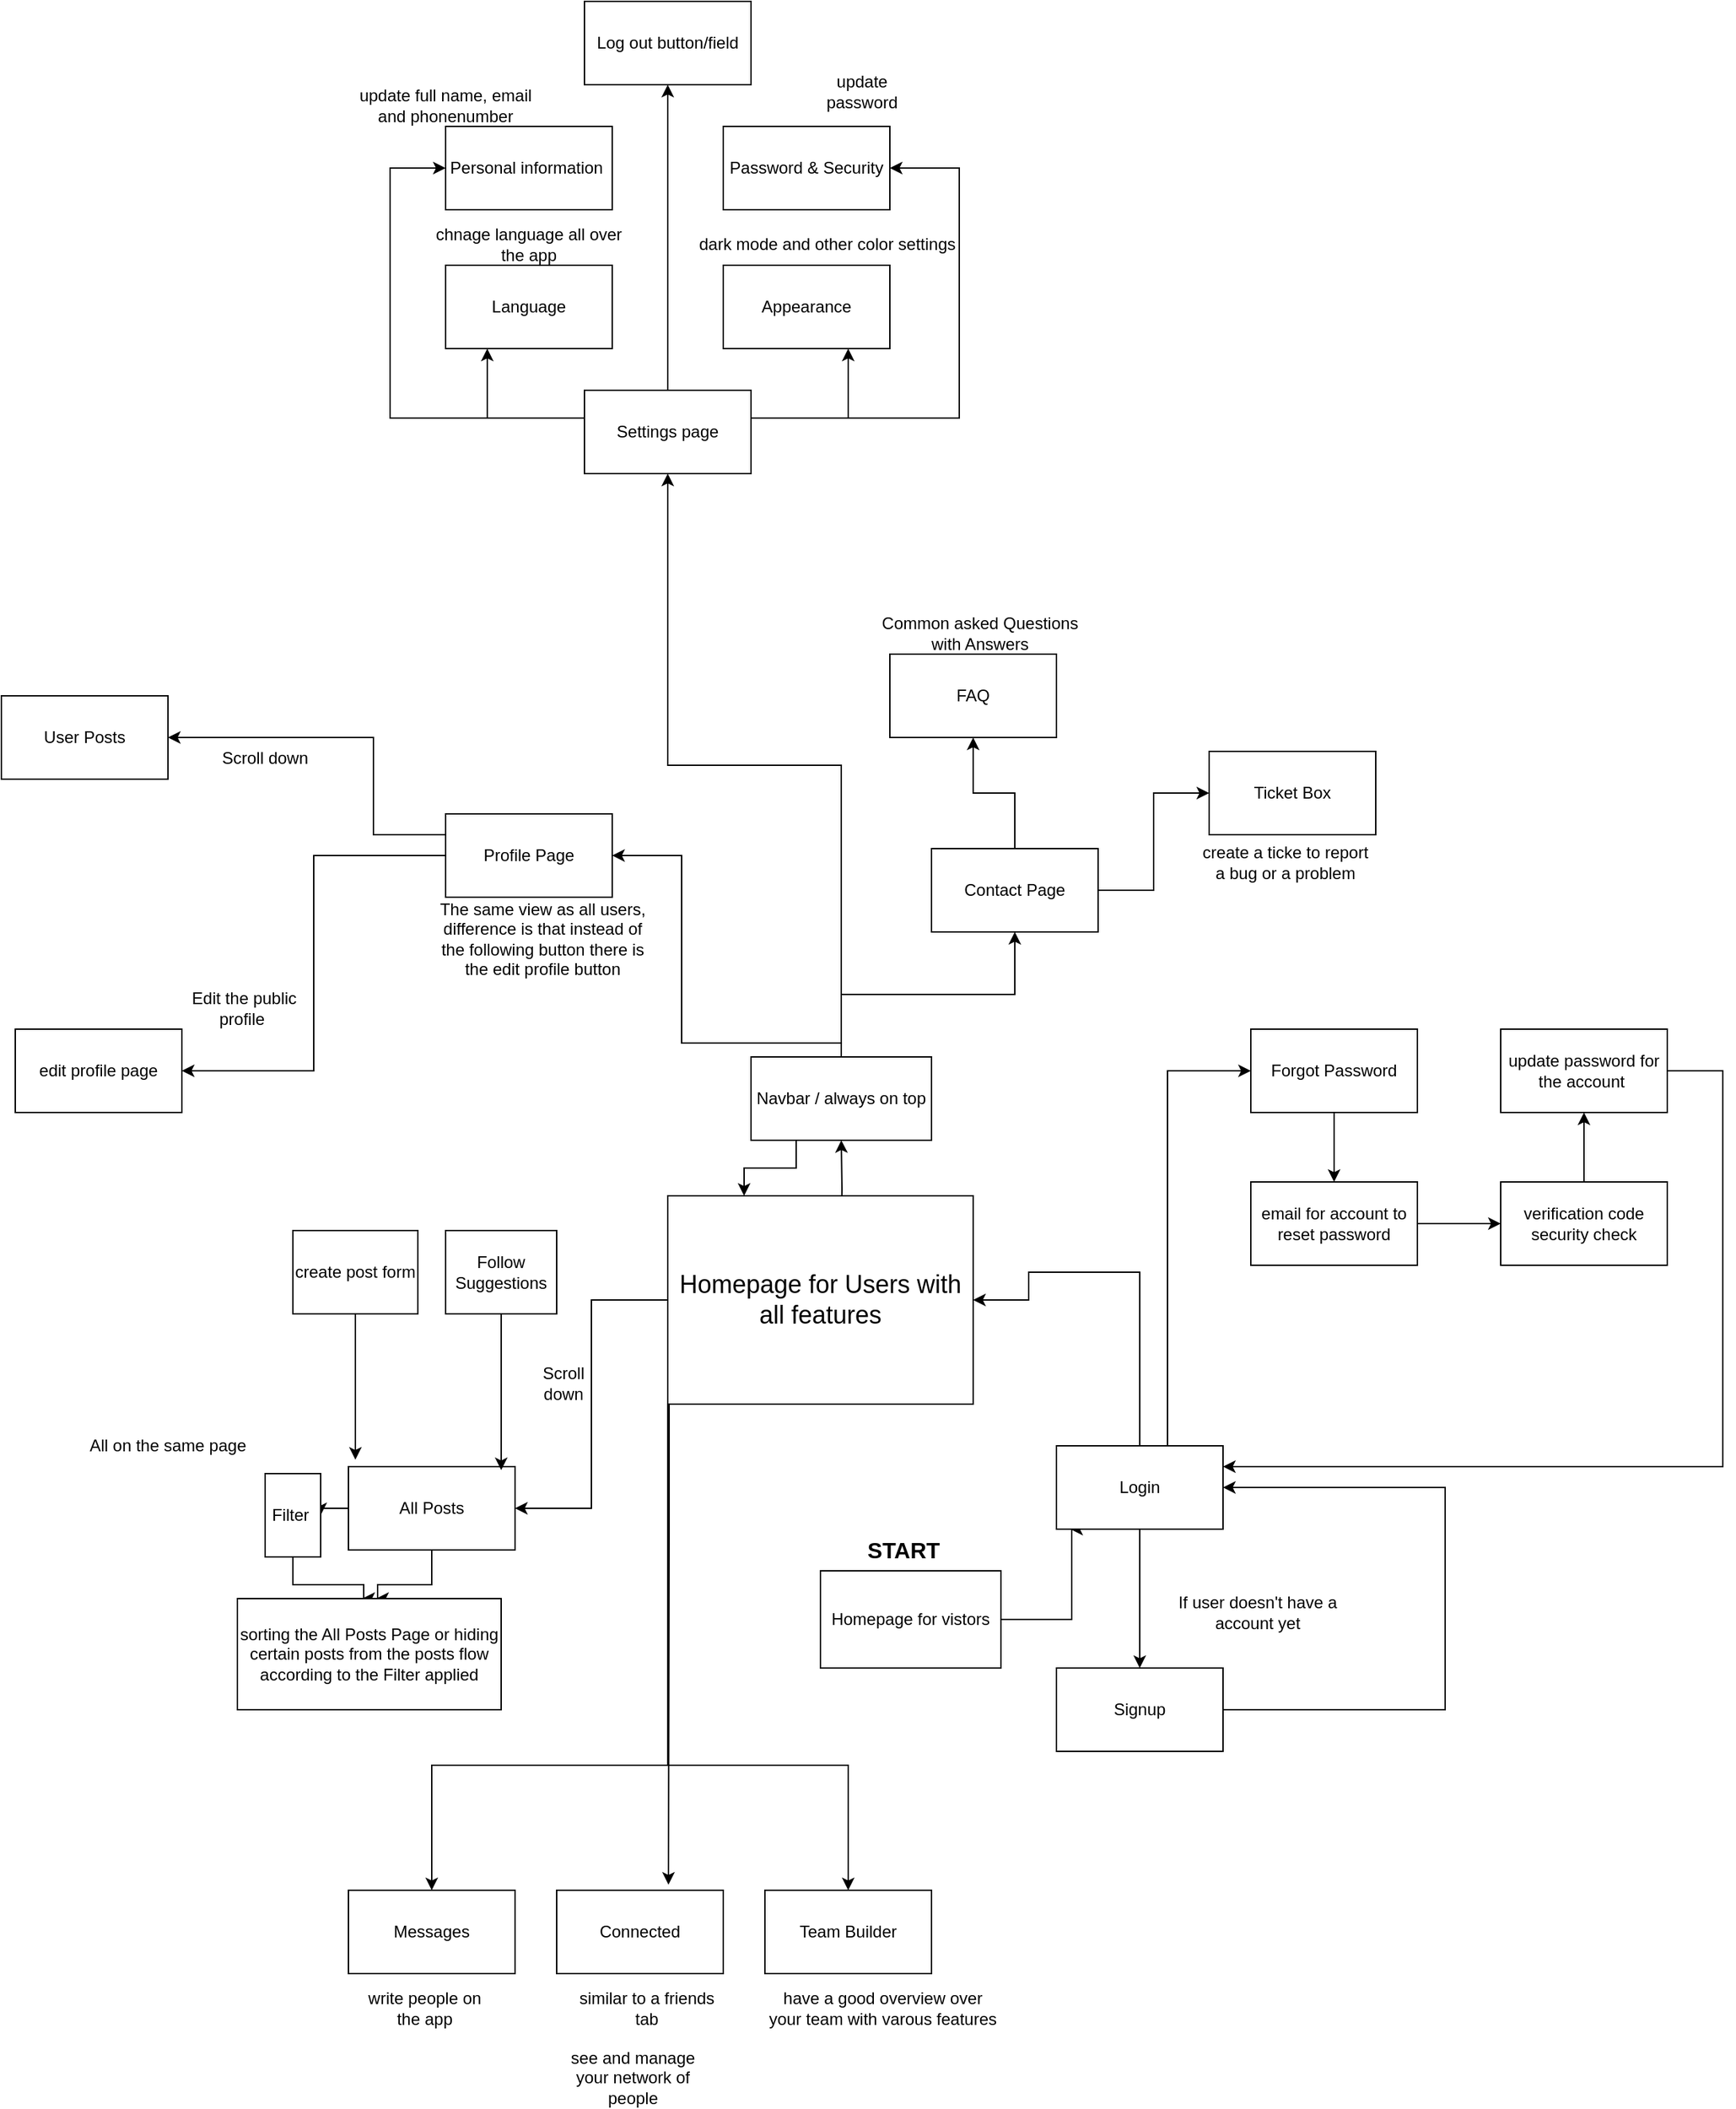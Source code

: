 <mxfile version="21.3.2" type="github">
  <diagram name="Page-1" id="ChJXubemp8RFGHCHmPLh">
    <mxGraphModel dx="1471" dy="1751" grid="1" gridSize="10" guides="1" tooltips="1" connect="1" arrows="1" fold="1" page="1" pageScale="1" pageWidth="827" pageHeight="1169" background="none" math="0" shadow="0">
      <root>
        <mxCell id="0" />
        <mxCell id="1" parent="0" />
        <mxCell id="TOOFElUS-FBpNHro3T_S-3" style="edgeStyle=orthogonalEdgeStyle;rounded=0;orthogonalLoop=1;jettySize=auto;html=1;entryX=0;entryY=0.5;entryDx=0;entryDy=0;" parent="1" source="TOOFElUS-FBpNHro3T_S-1" edge="1">
          <mxGeometry relative="1" as="geometry">
            <mxPoint x="440" y="280" as="targetPoint" />
            <Array as="points">
              <mxPoint x="441" y="345" />
              <mxPoint x="441" y="280" />
            </Array>
          </mxGeometry>
        </mxCell>
        <mxCell id="TOOFElUS-FBpNHro3T_S-1" value="Homepage for vistors" style="rounded=0;whiteSpace=wrap;html=1;" parent="1" vertex="1">
          <mxGeometry x="260" y="310" width="130" height="70" as="geometry" />
        </mxCell>
        <mxCell id="TOOFElUS-FBpNHro3T_S-16" style="edgeStyle=orthogonalEdgeStyle;rounded=0;orthogonalLoop=1;jettySize=auto;html=1;entryX=0;entryY=0.5;entryDx=0;entryDy=0;" parent="1" source="TOOFElUS-FBpNHro3T_S-2" target="TOOFElUS-FBpNHro3T_S-15" edge="1">
          <mxGeometry relative="1" as="geometry">
            <Array as="points">
              <mxPoint x="510" y="-50" />
            </Array>
          </mxGeometry>
        </mxCell>
        <mxCell id="QB0tpHgq6-PN-OitbI8M-5" style="edgeStyle=orthogonalEdgeStyle;rounded=0;orthogonalLoop=1;jettySize=auto;html=1;entryX=1;entryY=0.5;entryDx=0;entryDy=0;" parent="1" source="TOOFElUS-FBpNHro3T_S-2" target="TOOFElUS-FBpNHro3T_S-9" edge="1">
          <mxGeometry relative="1" as="geometry">
            <Array as="points">
              <mxPoint x="410" y="95" />
            </Array>
          </mxGeometry>
        </mxCell>
        <mxCell id="-EVmvfpQ7ZupU5zq52yI-13" style="edgeStyle=orthogonalEdgeStyle;rounded=0;orthogonalLoop=1;jettySize=auto;html=1;entryX=0.5;entryY=0;entryDx=0;entryDy=0;" parent="1" source="TOOFElUS-FBpNHro3T_S-2" target="TOOFElUS-FBpNHro3T_S-4" edge="1">
          <mxGeometry relative="1" as="geometry" />
        </mxCell>
        <mxCell id="TOOFElUS-FBpNHro3T_S-2" value="Login" style="rounded=0;whiteSpace=wrap;html=1;" parent="1" vertex="1">
          <mxGeometry x="430" y="220" width="120" height="60" as="geometry" />
        </mxCell>
        <mxCell id="-EVmvfpQ7ZupU5zq52yI-12" style="edgeStyle=orthogonalEdgeStyle;rounded=0;orthogonalLoop=1;jettySize=auto;html=1;entryX=1;entryY=0.5;entryDx=0;entryDy=0;" parent="1" source="TOOFElUS-FBpNHro3T_S-4" target="TOOFElUS-FBpNHro3T_S-2" edge="1">
          <mxGeometry relative="1" as="geometry">
            <Array as="points">
              <mxPoint x="710" y="410" />
              <mxPoint x="710" y="250" />
            </Array>
          </mxGeometry>
        </mxCell>
        <mxCell id="TOOFElUS-FBpNHro3T_S-4" value="Signup" style="rounded=0;whiteSpace=wrap;html=1;" parent="1" vertex="1">
          <mxGeometry x="430" y="380" width="120" height="60" as="geometry" />
        </mxCell>
        <mxCell id="TOOFElUS-FBpNHro3T_S-6" value="If user doesn&#39;t have a account yet" style="text;html=1;strokeColor=none;fillColor=none;align=center;verticalAlign=middle;whiteSpace=wrap;rounded=0;" parent="1" vertex="1">
          <mxGeometry x="510" y="325" width="130" height="30" as="geometry" />
        </mxCell>
        <mxCell id="TOOFElUS-FBpNHro3T_S-12" style="edgeStyle=orthogonalEdgeStyle;rounded=0;orthogonalLoop=1;jettySize=auto;html=1;entryX=1;entryY=0.5;entryDx=0;entryDy=0;" parent="1" source="TOOFElUS-FBpNHro3T_S-9" target="TOOFElUS-FBpNHro3T_S-11" edge="1">
          <mxGeometry relative="1" as="geometry" />
        </mxCell>
        <mxCell id="-EVmvfpQ7ZupU5zq52yI-11" style="edgeStyle=orthogonalEdgeStyle;rounded=0;orthogonalLoop=1;jettySize=auto;html=1;entryX=0.5;entryY=1;entryDx=0;entryDy=0;" parent="1" target="-EVmvfpQ7ZupU5zq52yI-7" edge="1">
          <mxGeometry relative="1" as="geometry">
            <mxPoint x="275" y="70" as="sourcePoint" />
          </mxGeometry>
        </mxCell>
        <mxCell id="lQMvvRKDLv_ckQjSCARD-42" style="edgeStyle=orthogonalEdgeStyle;rounded=0;orthogonalLoop=1;jettySize=auto;html=1;" edge="1" parent="1" source="TOOFElUS-FBpNHro3T_S-9" target="lQMvvRKDLv_ckQjSCARD-37">
          <mxGeometry relative="1" as="geometry">
            <Array as="points">
              <mxPoint x="150" y="450" />
              <mxPoint x="-20" y="450" />
            </Array>
          </mxGeometry>
        </mxCell>
        <mxCell id="lQMvvRKDLv_ckQjSCARD-43" style="edgeStyle=orthogonalEdgeStyle;rounded=0;orthogonalLoop=1;jettySize=auto;html=1;" edge="1" parent="1" source="TOOFElUS-FBpNHro3T_S-9" target="lQMvvRKDLv_ckQjSCARD-40">
          <mxGeometry relative="1" as="geometry">
            <Array as="points">
              <mxPoint x="150" y="450" />
              <mxPoint x="280" y="450" />
            </Array>
          </mxGeometry>
        </mxCell>
        <mxCell id="lQMvvRKDLv_ckQjSCARD-44" style="edgeStyle=orthogonalEdgeStyle;rounded=0;orthogonalLoop=1;jettySize=auto;html=1;entryX=0.671;entryY=-0.067;entryDx=0;entryDy=0;entryPerimeter=0;" edge="1" parent="1" source="TOOFElUS-FBpNHro3T_S-9" target="lQMvvRKDLv_ckQjSCARD-38">
          <mxGeometry relative="1" as="geometry">
            <Array as="points">
              <mxPoint x="151" y="280" />
              <mxPoint x="151" y="280" />
            </Array>
          </mxGeometry>
        </mxCell>
        <mxCell id="TOOFElUS-FBpNHro3T_S-9" value="&lt;font style=&quot;font-size: 18px;&quot;&gt;Homepage for Users with all features&lt;/font&gt;" style="rounded=0;whiteSpace=wrap;html=1;" parent="1" vertex="1">
          <mxGeometry x="150" y="40" width="220" height="150" as="geometry" />
        </mxCell>
        <mxCell id="NwQ8OJnY-yA1p-ciKud6-1" style="edgeStyle=orthogonalEdgeStyle;rounded=0;orthogonalLoop=1;jettySize=auto;html=1;exitX=0;exitY=0.5;exitDx=0;exitDy=0;entryX=1;entryY=0.5;entryDx=0;entryDy=0;" parent="1" source="TOOFElUS-FBpNHro3T_S-11" target="TOOFElUS-FBpNHro3T_S-14" edge="1">
          <mxGeometry relative="1" as="geometry" />
        </mxCell>
        <mxCell id="NwQ8OJnY-yA1p-ciKud6-5" style="edgeStyle=orthogonalEdgeStyle;rounded=0;orthogonalLoop=1;jettySize=auto;html=1;" parent="1" source="TOOFElUS-FBpNHro3T_S-11" edge="1">
          <mxGeometry relative="1" as="geometry">
            <mxPoint x="-60" y="330" as="targetPoint" />
            <Array as="points">
              <mxPoint x="-20" y="320" />
              <mxPoint x="-59" y="320" />
            </Array>
          </mxGeometry>
        </mxCell>
        <mxCell id="TOOFElUS-FBpNHro3T_S-11" value="All Posts" style="rounded=0;whiteSpace=wrap;html=1;" parent="1" vertex="1">
          <mxGeometry x="-80" y="235" width="120" height="60" as="geometry" />
        </mxCell>
        <mxCell id="TOOFElUS-FBpNHro3T_S-13" value="Scroll down" style="text;html=1;strokeColor=none;fillColor=none;align=center;verticalAlign=middle;whiteSpace=wrap;rounded=0;" parent="1" vertex="1">
          <mxGeometry x="50" y="160" width="50" height="30" as="geometry" />
        </mxCell>
        <mxCell id="NwQ8OJnY-yA1p-ciKud6-4" style="edgeStyle=orthogonalEdgeStyle;rounded=0;orthogonalLoop=1;jettySize=auto;html=1;" parent="1" source="TOOFElUS-FBpNHro3T_S-14" edge="1">
          <mxGeometry relative="1" as="geometry">
            <mxPoint x="-70" y="330" as="targetPoint" />
            <Array as="points">
              <mxPoint x="-120" y="320" />
              <mxPoint x="-69" y="320" />
            </Array>
          </mxGeometry>
        </mxCell>
        <mxCell id="TOOFElUS-FBpNHro3T_S-14" value="Filter&amp;nbsp;" style="rounded=0;whiteSpace=wrap;html=1;" parent="1" vertex="1">
          <mxGeometry x="-140" y="240" width="40" height="60" as="geometry" />
        </mxCell>
        <mxCell id="lQMvvRKDLv_ckQjSCARD-25" style="edgeStyle=orthogonalEdgeStyle;rounded=0;orthogonalLoop=1;jettySize=auto;html=1;" edge="1" parent="1" source="TOOFElUS-FBpNHro3T_S-15" target="lQMvvRKDLv_ckQjSCARD-24">
          <mxGeometry relative="1" as="geometry" />
        </mxCell>
        <mxCell id="TOOFElUS-FBpNHro3T_S-15" value="Forgot Password" style="rounded=0;whiteSpace=wrap;html=1;" parent="1" vertex="1">
          <mxGeometry x="570" y="-80" width="120" height="60" as="geometry" />
        </mxCell>
        <mxCell id="NwQ8OJnY-yA1p-ciKud6-2" value="sorting the All Posts Page or hiding certain posts from the posts flow according to the Filter applied" style="rounded=0;whiteSpace=wrap;html=1;" parent="1" vertex="1">
          <mxGeometry x="-160" y="330" width="190" height="80" as="geometry" />
        </mxCell>
        <mxCell id="NwQ8OJnY-yA1p-ciKud6-3" value="All on the same page" style="text;html=1;strokeColor=none;fillColor=none;align=center;verticalAlign=middle;whiteSpace=wrap;rounded=0;" parent="1" vertex="1">
          <mxGeometry x="-280" y="205" width="140" height="30" as="geometry" />
        </mxCell>
        <mxCell id="NwQ8OJnY-yA1p-ciKud6-11" style="edgeStyle=orthogonalEdgeStyle;rounded=0;orthogonalLoop=1;jettySize=auto;html=1;exitX=1;exitY=0.5;exitDx=0;exitDy=0;entryX=0;entryY=0.5;entryDx=0;entryDy=0;" parent="1" source="NwQ8OJnY-yA1p-ciKud6-6" target="NwQ8OJnY-yA1p-ciKud6-10" edge="1">
          <mxGeometry relative="1" as="geometry" />
        </mxCell>
        <mxCell id="NwQ8OJnY-yA1p-ciKud6-13" style="edgeStyle=orthogonalEdgeStyle;rounded=0;orthogonalLoop=1;jettySize=auto;html=1;exitX=0.5;exitY=0;exitDx=0;exitDy=0;entryX=0.5;entryY=1;entryDx=0;entryDy=0;" parent="1" source="NwQ8OJnY-yA1p-ciKud6-6" target="NwQ8OJnY-yA1p-ciKud6-12" edge="1">
          <mxGeometry relative="1" as="geometry" />
        </mxCell>
        <mxCell id="NwQ8OJnY-yA1p-ciKud6-6" value="Contact Page" style="rounded=0;whiteSpace=wrap;html=1;" parent="1" vertex="1">
          <mxGeometry x="340" y="-210" width="120" height="60" as="geometry" />
        </mxCell>
        <mxCell id="NwQ8OJnY-yA1p-ciKud6-8" value="&lt;b style=&quot;font-size: 16px;&quot;&gt;START&lt;/b&gt;" style="text;html=1;strokeColor=none;fillColor=none;align=center;verticalAlign=middle;whiteSpace=wrap;rounded=0;" parent="1" vertex="1">
          <mxGeometry x="290" y="280" width="60" height="30" as="geometry" />
        </mxCell>
        <mxCell id="NwQ8OJnY-yA1p-ciKud6-10" value="Ticket Box" style="rounded=0;whiteSpace=wrap;html=1;" parent="1" vertex="1">
          <mxGeometry x="540" y="-280" width="120" height="60" as="geometry" />
        </mxCell>
        <mxCell id="NwQ8OJnY-yA1p-ciKud6-12" value="FAQ" style="rounded=0;whiteSpace=wrap;html=1;" parent="1" vertex="1">
          <mxGeometry x="310" y="-350" width="120" height="60" as="geometry" />
        </mxCell>
        <mxCell id="NwQ8OJnY-yA1p-ciKud6-14" value="Common asked Questions with Answers" style="text;html=1;strokeColor=none;fillColor=none;align=center;verticalAlign=middle;whiteSpace=wrap;rounded=0;" parent="1" vertex="1">
          <mxGeometry x="300" y="-380" width="150" height="30" as="geometry" />
        </mxCell>
        <mxCell id="QB0tpHgq6-PN-OitbI8M-1" style="edgeStyle=orthogonalEdgeStyle;rounded=0;orthogonalLoop=1;jettySize=auto;html=1;entryX=1;entryY=0.5;entryDx=0;entryDy=0;" parent="1" target="NwQ8OJnY-yA1p-ciKud6-18" edge="1">
          <mxGeometry relative="1" as="geometry">
            <mxPoint x="-5" y="-200" as="sourcePoint" />
            <Array as="points">
              <mxPoint x="-5" y="-220" />
              <mxPoint x="-62" y="-220" />
              <mxPoint x="-62" y="-290" />
            </Array>
          </mxGeometry>
        </mxCell>
        <mxCell id="QB0tpHgq6-PN-OitbI8M-8" style="edgeStyle=orthogonalEdgeStyle;rounded=0;orthogonalLoop=1;jettySize=auto;html=1;exitX=0;exitY=0.5;exitDx=0;exitDy=0;entryX=1;entryY=0.5;entryDx=0;entryDy=0;" parent="1" source="NwQ8OJnY-yA1p-ciKud6-16" target="QB0tpHgq6-PN-OitbI8M-3" edge="1">
          <mxGeometry relative="1" as="geometry" />
        </mxCell>
        <mxCell id="NwQ8OJnY-yA1p-ciKud6-16" value="Profile Page" style="rounded=0;whiteSpace=wrap;html=1;" parent="1" vertex="1">
          <mxGeometry x="-10" y="-235" width="120" height="60" as="geometry" />
        </mxCell>
        <mxCell id="NwQ8OJnY-yA1p-ciKud6-18" value="User Posts" style="rounded=0;whiteSpace=wrap;html=1;" parent="1" vertex="1">
          <mxGeometry x="-330" y="-320" width="120" height="60" as="geometry" />
        </mxCell>
        <mxCell id="QB0tpHgq6-PN-OitbI8M-2" value="Scroll down" style="text;html=1;strokeColor=none;fillColor=none;align=center;verticalAlign=middle;whiteSpace=wrap;rounded=0;" parent="1" vertex="1">
          <mxGeometry x="-180" y="-290" width="80" height="30" as="geometry" />
        </mxCell>
        <mxCell id="QB0tpHgq6-PN-OitbI8M-3" value="edit profile page" style="rounded=0;whiteSpace=wrap;html=1;" parent="1" vertex="1">
          <mxGeometry x="-320" y="-80" width="120" height="60" as="geometry" />
        </mxCell>
        <mxCell id="QB0tpHgq6-PN-OitbI8M-6" value="The same view as all users, difference is that instead of the following button there is the edit profile button" style="text;html=1;strokeColor=none;fillColor=none;align=center;verticalAlign=middle;whiteSpace=wrap;rounded=0;" parent="1" vertex="1">
          <mxGeometry x="-20" y="-160" width="160" height="30" as="geometry" />
        </mxCell>
        <mxCell id="QB0tpHgq6-PN-OitbI8M-9" value="Edit the public profile&amp;nbsp;" style="text;html=1;strokeColor=none;fillColor=none;align=center;verticalAlign=middle;whiteSpace=wrap;rounded=0;" parent="1" vertex="1">
          <mxGeometry x="-200" y="-110" width="90" height="30" as="geometry" />
        </mxCell>
        <mxCell id="lQMvvRKDLv_ckQjSCARD-36" style="edgeStyle=orthogonalEdgeStyle;rounded=0;orthogonalLoop=1;jettySize=auto;html=1;entryX=0.917;entryY=0.042;entryDx=0;entryDy=0;entryPerimeter=0;" edge="1" parent="1" source="-EVmvfpQ7ZupU5zq52yI-1" target="TOOFElUS-FBpNHro3T_S-11">
          <mxGeometry relative="1" as="geometry" />
        </mxCell>
        <mxCell id="-EVmvfpQ7ZupU5zq52yI-1" value="Follow Suggestions" style="rounded=0;whiteSpace=wrap;html=1;" parent="1" vertex="1">
          <mxGeometry x="-10" y="65" width="80" height="60" as="geometry" />
        </mxCell>
        <mxCell id="lQMvvRKDLv_ckQjSCARD-35" style="edgeStyle=orthogonalEdgeStyle;rounded=0;orthogonalLoop=1;jettySize=auto;html=1;" edge="1" parent="1" source="-EVmvfpQ7ZupU5zq52yI-2">
          <mxGeometry relative="1" as="geometry">
            <mxPoint x="-75" y="230" as="targetPoint" />
          </mxGeometry>
        </mxCell>
        <mxCell id="-EVmvfpQ7ZupU5zq52yI-2" value="create post form" style="rounded=0;whiteSpace=wrap;html=1;" parent="1" vertex="1">
          <mxGeometry x="-120" y="65" width="90" height="60" as="geometry" />
        </mxCell>
        <mxCell id="-EVmvfpQ7ZupU5zq52yI-8" style="edgeStyle=orthogonalEdgeStyle;rounded=0;orthogonalLoop=1;jettySize=auto;html=1;entryX=1;entryY=0.5;entryDx=0;entryDy=0;" parent="1" source="-EVmvfpQ7ZupU5zq52yI-7" target="NwQ8OJnY-yA1p-ciKud6-16" edge="1">
          <mxGeometry relative="1" as="geometry">
            <Array as="points">
              <mxPoint x="275" y="-70" />
              <mxPoint x="160" y="-70" />
              <mxPoint x="160" y="-205" />
            </Array>
          </mxGeometry>
        </mxCell>
        <mxCell id="-EVmvfpQ7ZupU5zq52yI-9" style="edgeStyle=orthogonalEdgeStyle;rounded=0;orthogonalLoop=1;jettySize=auto;html=1;" parent="1" source="-EVmvfpQ7ZupU5zq52yI-7" target="NwQ8OJnY-yA1p-ciKud6-6" edge="1">
          <mxGeometry relative="1" as="geometry" />
        </mxCell>
        <mxCell id="-EVmvfpQ7ZupU5zq52yI-14" style="edgeStyle=orthogonalEdgeStyle;rounded=0;orthogonalLoop=1;jettySize=auto;html=1;exitX=0.25;exitY=1;exitDx=0;exitDy=0;entryX=0.25;entryY=0;entryDx=0;entryDy=0;" parent="1" source="-EVmvfpQ7ZupU5zq52yI-7" target="TOOFElUS-FBpNHro3T_S-9" edge="1">
          <mxGeometry relative="1" as="geometry" />
        </mxCell>
        <mxCell id="lQMvvRKDLv_ckQjSCARD-2" style="edgeStyle=orthogonalEdgeStyle;rounded=0;orthogonalLoop=1;jettySize=auto;html=1;" edge="1" parent="1" source="-EVmvfpQ7ZupU5zq52yI-7" target="lQMvvRKDLv_ckQjSCARD-1">
          <mxGeometry relative="1" as="geometry" />
        </mxCell>
        <mxCell id="-EVmvfpQ7ZupU5zq52yI-7" value="Navbar / always on top" style="rounded=0;whiteSpace=wrap;html=1;" parent="1" vertex="1">
          <mxGeometry x="210" y="-60" width="130" height="60" as="geometry" />
        </mxCell>
        <mxCell id="lQMvvRKDLv_ckQjSCARD-10" style="edgeStyle=orthogonalEdgeStyle;rounded=0;orthogonalLoop=1;jettySize=auto;html=1;" edge="1" parent="1" source="lQMvvRKDLv_ckQjSCARD-1" target="lQMvvRKDLv_ckQjSCARD-8">
          <mxGeometry relative="1" as="geometry">
            <mxPoint x="160" y="-680" as="targetPoint" />
            <Array as="points">
              <mxPoint x="150" y="-650" />
              <mxPoint x="150" y="-650" />
            </Array>
          </mxGeometry>
        </mxCell>
        <mxCell id="lQMvvRKDLv_ckQjSCARD-14" style="edgeStyle=orthogonalEdgeStyle;rounded=0;orthogonalLoop=1;jettySize=auto;html=1;entryX=0.25;entryY=1;entryDx=0;entryDy=0;" edge="1" parent="1" source="lQMvvRKDLv_ckQjSCARD-1" target="lQMvvRKDLv_ckQjSCARD-6">
          <mxGeometry relative="1" as="geometry">
            <Array as="points">
              <mxPoint x="20" y="-520" />
            </Array>
          </mxGeometry>
        </mxCell>
        <mxCell id="lQMvvRKDLv_ckQjSCARD-15" style="edgeStyle=orthogonalEdgeStyle;rounded=0;orthogonalLoop=1;jettySize=auto;html=1;entryX=1;entryY=0.5;entryDx=0;entryDy=0;" edge="1" parent="1" source="lQMvvRKDLv_ckQjSCARD-1" target="lQMvvRKDLv_ckQjSCARD-4">
          <mxGeometry relative="1" as="geometry">
            <mxPoint x="320" y="-710" as="targetPoint" />
            <Array as="points">
              <mxPoint x="360" y="-520" />
              <mxPoint x="360" y="-700" />
            </Array>
          </mxGeometry>
        </mxCell>
        <mxCell id="lQMvvRKDLv_ckQjSCARD-16" style="edgeStyle=orthogonalEdgeStyle;rounded=0;orthogonalLoop=1;jettySize=auto;html=1;entryX=0;entryY=0.5;entryDx=0;entryDy=0;" edge="1" parent="1" source="lQMvvRKDLv_ckQjSCARD-1" target="lQMvvRKDLv_ckQjSCARD-3">
          <mxGeometry relative="1" as="geometry">
            <Array as="points">
              <mxPoint x="-50" y="-520" />
              <mxPoint x="-50" y="-700" />
            </Array>
          </mxGeometry>
        </mxCell>
        <mxCell id="lQMvvRKDLv_ckQjSCARD-17" style="edgeStyle=orthogonalEdgeStyle;rounded=0;orthogonalLoop=1;jettySize=auto;html=1;entryX=0.75;entryY=1;entryDx=0;entryDy=0;" edge="1" parent="1" source="lQMvvRKDLv_ckQjSCARD-1" target="lQMvvRKDLv_ckQjSCARD-5">
          <mxGeometry relative="1" as="geometry">
            <Array as="points">
              <mxPoint x="280" y="-520" />
            </Array>
          </mxGeometry>
        </mxCell>
        <mxCell id="lQMvvRKDLv_ckQjSCARD-1" value="Settings page" style="rounded=0;whiteSpace=wrap;html=1;" vertex="1" parent="1">
          <mxGeometry x="90" y="-540" width="120" height="60" as="geometry" />
        </mxCell>
        <mxCell id="lQMvvRKDLv_ckQjSCARD-3" value="Personal information&amp;nbsp;" style="rounded=0;whiteSpace=wrap;html=1;" vertex="1" parent="1">
          <mxGeometry x="-10" y="-730" width="120" height="60" as="geometry" />
        </mxCell>
        <mxCell id="lQMvvRKDLv_ckQjSCARD-4" value="Password &amp;amp; Security" style="rounded=0;whiteSpace=wrap;html=1;" vertex="1" parent="1">
          <mxGeometry x="190" y="-730" width="120" height="60" as="geometry" />
        </mxCell>
        <mxCell id="lQMvvRKDLv_ckQjSCARD-5" value="Appearance" style="rounded=0;whiteSpace=wrap;html=1;" vertex="1" parent="1">
          <mxGeometry x="190" y="-630" width="120" height="60" as="geometry" />
        </mxCell>
        <mxCell id="lQMvvRKDLv_ckQjSCARD-6" value="Language" style="rounded=0;whiteSpace=wrap;html=1;" vertex="1" parent="1">
          <mxGeometry x="-10" y="-630" width="120" height="60" as="geometry" />
        </mxCell>
        <mxCell id="lQMvvRKDLv_ckQjSCARD-8" value="Log out button/field" style="rounded=0;whiteSpace=wrap;html=1;" vertex="1" parent="1">
          <mxGeometry x="90" y="-820" width="120" height="60" as="geometry" />
        </mxCell>
        <mxCell id="lQMvvRKDLv_ckQjSCARD-18" value="update password" style="text;html=1;strokeColor=none;fillColor=none;align=center;verticalAlign=middle;whiteSpace=wrap;rounded=0;" vertex="1" parent="1">
          <mxGeometry x="260" y="-770" width="60" height="30" as="geometry" />
        </mxCell>
        <mxCell id="lQMvvRKDLv_ckQjSCARD-20" value="update full name, email and phonenumber" style="text;html=1;strokeColor=none;fillColor=none;align=center;verticalAlign=middle;whiteSpace=wrap;rounded=0;" vertex="1" parent="1">
          <mxGeometry x="-80" y="-760" width="140" height="30" as="geometry" />
        </mxCell>
        <mxCell id="lQMvvRKDLv_ckQjSCARD-21" value="chnage language all over the app" style="text;html=1;strokeColor=none;fillColor=none;align=center;verticalAlign=middle;whiteSpace=wrap;rounded=0;" vertex="1" parent="1">
          <mxGeometry x="-20" y="-660" width="140" height="30" as="geometry" />
        </mxCell>
        <mxCell id="lQMvvRKDLv_ckQjSCARD-22" value="dark mode and other color settings" style="text;html=1;strokeColor=none;fillColor=none;align=center;verticalAlign=middle;whiteSpace=wrap;rounded=0;" vertex="1" parent="1">
          <mxGeometry x="170" y="-660" width="190" height="30" as="geometry" />
        </mxCell>
        <mxCell id="lQMvvRKDLv_ckQjSCARD-23" value="create a ticke to report a bug or a problem" style="text;html=1;strokeColor=none;fillColor=none;align=center;verticalAlign=middle;whiteSpace=wrap;rounded=0;" vertex="1" parent="1">
          <mxGeometry x="530" y="-220" width="130" height="40" as="geometry" />
        </mxCell>
        <mxCell id="lQMvvRKDLv_ckQjSCARD-27" style="edgeStyle=orthogonalEdgeStyle;rounded=0;orthogonalLoop=1;jettySize=auto;html=1;entryX=0;entryY=0.5;entryDx=0;entryDy=0;" edge="1" parent="1" source="lQMvvRKDLv_ckQjSCARD-24" target="lQMvvRKDLv_ckQjSCARD-26">
          <mxGeometry relative="1" as="geometry" />
        </mxCell>
        <mxCell id="lQMvvRKDLv_ckQjSCARD-24" value="email for account to reset password" style="rounded=0;whiteSpace=wrap;html=1;" vertex="1" parent="1">
          <mxGeometry x="570" y="30" width="120" height="60" as="geometry" />
        </mxCell>
        <mxCell id="lQMvvRKDLv_ckQjSCARD-29" style="edgeStyle=orthogonalEdgeStyle;rounded=0;orthogonalLoop=1;jettySize=auto;html=1;entryX=0.5;entryY=1;entryDx=0;entryDy=0;" edge="1" parent="1" source="lQMvvRKDLv_ckQjSCARD-26" target="lQMvvRKDLv_ckQjSCARD-28">
          <mxGeometry relative="1" as="geometry" />
        </mxCell>
        <mxCell id="lQMvvRKDLv_ckQjSCARD-26" value="verification code security check" style="rounded=0;whiteSpace=wrap;html=1;" vertex="1" parent="1">
          <mxGeometry x="750" y="30" width="120" height="60" as="geometry" />
        </mxCell>
        <mxCell id="lQMvvRKDLv_ckQjSCARD-31" style="edgeStyle=orthogonalEdgeStyle;rounded=0;orthogonalLoop=1;jettySize=auto;html=1;entryX=1;entryY=0.25;entryDx=0;entryDy=0;" edge="1" parent="1" source="lQMvvRKDLv_ckQjSCARD-28" target="TOOFElUS-FBpNHro3T_S-2">
          <mxGeometry relative="1" as="geometry">
            <Array as="points">
              <mxPoint x="910" y="-50" />
              <mxPoint x="910" y="235" />
            </Array>
          </mxGeometry>
        </mxCell>
        <mxCell id="lQMvvRKDLv_ckQjSCARD-28" value="update password for the account&amp;nbsp;" style="rounded=0;whiteSpace=wrap;html=1;" vertex="1" parent="1">
          <mxGeometry x="750" y="-80" width="120" height="60" as="geometry" />
        </mxCell>
        <mxCell id="lQMvvRKDLv_ckQjSCARD-37" value="Messages" style="rounded=0;whiteSpace=wrap;html=1;" vertex="1" parent="1">
          <mxGeometry x="-80" y="540" width="120" height="60" as="geometry" />
        </mxCell>
        <mxCell id="lQMvvRKDLv_ckQjSCARD-38" value="Connected" style="rounded=0;whiteSpace=wrap;html=1;" vertex="1" parent="1">
          <mxGeometry x="70" y="540" width="120" height="60" as="geometry" />
        </mxCell>
        <mxCell id="lQMvvRKDLv_ckQjSCARD-40" value="Team Builder" style="rounded=0;whiteSpace=wrap;html=1;" vertex="1" parent="1">
          <mxGeometry x="220" y="540" width="120" height="60" as="geometry" />
        </mxCell>
        <mxCell id="lQMvvRKDLv_ckQjSCARD-45" value="write people on the app" style="text;html=1;strokeColor=none;fillColor=none;align=center;verticalAlign=middle;whiteSpace=wrap;rounded=0;" vertex="1" parent="1">
          <mxGeometry x="-70" y="610" width="90" height="30" as="geometry" />
        </mxCell>
        <mxCell id="lQMvvRKDLv_ckQjSCARD-46" value="similar to a friends tab" style="text;html=1;strokeColor=none;fillColor=none;align=center;verticalAlign=middle;whiteSpace=wrap;rounded=0;" vertex="1" parent="1">
          <mxGeometry x="80" y="610" width="110" height="30" as="geometry" />
        </mxCell>
        <mxCell id="lQMvvRKDLv_ckQjSCARD-47" value="see and manage your network of people" style="text;html=1;strokeColor=none;fillColor=none;align=center;verticalAlign=middle;whiteSpace=wrap;rounded=0;" vertex="1" parent="1">
          <mxGeometry x="70" y="660" width="110" height="30" as="geometry" />
        </mxCell>
        <mxCell id="lQMvvRKDLv_ckQjSCARD-48" value="have a good overview over your team with varous features" style="text;html=1;strokeColor=none;fillColor=none;align=center;verticalAlign=middle;whiteSpace=wrap;rounded=0;" vertex="1" parent="1">
          <mxGeometry x="220" y="610" width="170" height="30" as="geometry" />
        </mxCell>
      </root>
    </mxGraphModel>
  </diagram>
</mxfile>
